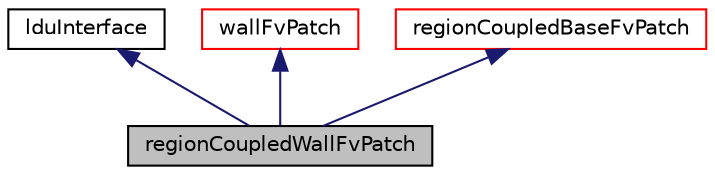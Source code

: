 digraph "regionCoupledWallFvPatch"
{
  bgcolor="transparent";
  edge [fontname="Helvetica",fontsize="10",labelfontname="Helvetica",labelfontsize="10"];
  node [fontname="Helvetica",fontsize="10",shape=record];
  Node1 [label="regionCoupledWallFvPatch",height=0.2,width=0.4,color="black", fillcolor="grey75", style="filled", fontcolor="black"];
  Node2 -> Node1 [dir="back",color="midnightblue",fontsize="10",style="solid",fontname="Helvetica"];
  Node2 [label="lduInterface",height=0.2,width=0.4,color="black",URL="$a01302.html",tooltip="An abstract base class for implicitly-coupled interfaces e.g. processor and cyclic patches..."];
  Node3 -> Node1 [dir="back",color="midnightblue",fontsize="10",style="solid",fontname="Helvetica"];
  Node3 [label="wallFvPatch",height=0.2,width=0.4,color="red",URL="$a02946.html",tooltip="Foam::wallFvPatch. "];
  Node4 -> Node1 [dir="back",color="midnightblue",fontsize="10",style="solid",fontname="Helvetica"];
  Node4 [label="regionCoupledBaseFvPatch",height=0.2,width=0.4,color="red",URL="$a02172.html",tooltip="Base class of regionCoupledFvPatch with common functionality for regionCoupledFvPatch and regionCoupl..."];
}
